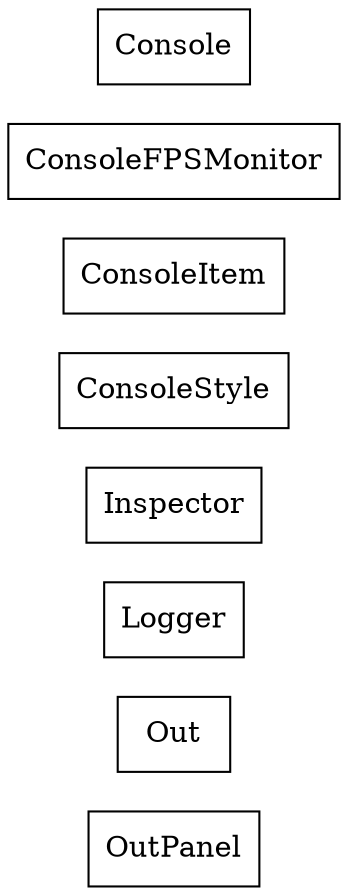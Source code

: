 strict digraph class_diagram {
  rankdir=LR;
  TypeOutPanel[
    label="OutPanel",
    URL="OutPanel.html",
    tooltip="com.sekati.log.OutPanel",
    shape="record"
  ];
  TypeOut[
    label="Out",
    URL="Out.html",
    tooltip="com.sekati.log.Out",
    shape="record"
  ];
  TypeLogger[
    label="Logger",
    URL="Logger.html",
    tooltip="com.sekati.log.Logger",
    shape="record"
  ];
  TypeInspector[
    label="Inspector",
    URL="Inspector.html",
    tooltip="com.sekati.log.Inspector",
    shape="record"
  ];
  TypeConsoleStyle[
    label="ConsoleStyle",
    URL="ConsoleStyle.html",
    tooltip="com.sekati.log.ConsoleStyle",
    shape="record"
  ];
  TypeConsoleItem[
    label="ConsoleItem",
    URL="ConsoleItem.html",
    tooltip="com.sekati.log.ConsoleItem",
    shape="record"
  ];
  TypeConsoleFPSMonitor[
    label="ConsoleFPSMonitor",
    URL="ConsoleFPSMonitor.html",
    tooltip="com.sekati.log.ConsoleFPSMonitor",
    shape="record"
  ];
  TypeConsole[
    label="Console",
    URL="Console.html",
    tooltip="com.sekati.log.Console",
    shape="record"
  ];
}
